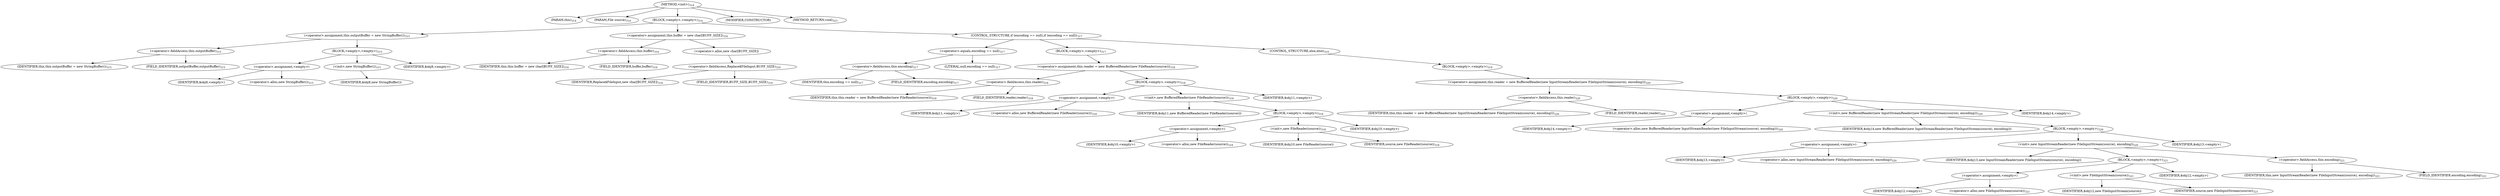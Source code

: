 digraph "&lt;init&gt;" {  
"714" [label = <(METHOD,&lt;init&gt;)<SUB>314</SUB>> ]
"715" [label = <(PARAM,this)<SUB>314</SUB>> ]
"716" [label = <(PARAM,File source)<SUB>314</SUB>> ]
"717" [label = <(BLOCK,&lt;empty&gt;,&lt;empty&gt;)<SUB>314</SUB>> ]
"718" [label = <(&lt;operator&gt;.assignment,this.outputBuffer = new StringBuffer())<SUB>315</SUB>> ]
"719" [label = <(&lt;operator&gt;.fieldAccess,this.outputBuffer)<SUB>315</SUB>> ]
"720" [label = <(IDENTIFIER,this,this.outputBuffer = new StringBuffer())<SUB>315</SUB>> ]
"721" [label = <(FIELD_IDENTIFIER,outputBuffer,outputBuffer)<SUB>315</SUB>> ]
"722" [label = <(BLOCK,&lt;empty&gt;,&lt;empty&gt;)<SUB>315</SUB>> ]
"723" [label = <(&lt;operator&gt;.assignment,&lt;empty&gt;)> ]
"724" [label = <(IDENTIFIER,$obj9,&lt;empty&gt;)> ]
"725" [label = <(&lt;operator&gt;.alloc,new StringBuffer())<SUB>315</SUB>> ]
"726" [label = <(&lt;init&gt;,new StringBuffer())<SUB>315</SUB>> ]
"727" [label = <(IDENTIFIER,$obj9,new StringBuffer())> ]
"728" [label = <(IDENTIFIER,$obj9,&lt;empty&gt;)> ]
"729" [label = <(&lt;operator&gt;.assignment,this.buffer = new char[BUFF_SIZE])<SUB>316</SUB>> ]
"730" [label = <(&lt;operator&gt;.fieldAccess,this.buffer)<SUB>316</SUB>> ]
"731" [label = <(IDENTIFIER,this,this.buffer = new char[BUFF_SIZE])<SUB>316</SUB>> ]
"732" [label = <(FIELD_IDENTIFIER,buffer,buffer)<SUB>316</SUB>> ]
"733" [label = <(&lt;operator&gt;.alloc,new char[BUFF_SIZE])> ]
"734" [label = <(&lt;operator&gt;.fieldAccess,Replace$FileInput.BUFF_SIZE)<SUB>316</SUB>> ]
"735" [label = <(IDENTIFIER,Replace$FileInput,new char[BUFF_SIZE])<SUB>316</SUB>> ]
"736" [label = <(FIELD_IDENTIFIER,BUFF_SIZE,BUFF_SIZE)<SUB>316</SUB>> ]
"737" [label = <(CONTROL_STRUCTURE,if (encoding == null),if (encoding == null))<SUB>317</SUB>> ]
"738" [label = <(&lt;operator&gt;.equals,encoding == null)<SUB>317</SUB>> ]
"739" [label = <(&lt;operator&gt;.fieldAccess,this.encoding)<SUB>317</SUB>> ]
"740" [label = <(IDENTIFIER,this,encoding == null)<SUB>317</SUB>> ]
"741" [label = <(FIELD_IDENTIFIER,encoding,encoding)<SUB>317</SUB>> ]
"742" [label = <(LITERAL,null,encoding == null)<SUB>317</SUB>> ]
"743" [label = <(BLOCK,&lt;empty&gt;,&lt;empty&gt;)<SUB>317</SUB>> ]
"744" [label = <(&lt;operator&gt;.assignment,this.reader = new BufferedReader(new FileReader(source)))<SUB>318</SUB>> ]
"745" [label = <(&lt;operator&gt;.fieldAccess,this.reader)<SUB>318</SUB>> ]
"746" [label = <(IDENTIFIER,this,this.reader = new BufferedReader(new FileReader(source)))<SUB>318</SUB>> ]
"747" [label = <(FIELD_IDENTIFIER,reader,reader)<SUB>318</SUB>> ]
"748" [label = <(BLOCK,&lt;empty&gt;,&lt;empty&gt;)<SUB>318</SUB>> ]
"749" [label = <(&lt;operator&gt;.assignment,&lt;empty&gt;)> ]
"750" [label = <(IDENTIFIER,$obj11,&lt;empty&gt;)> ]
"751" [label = <(&lt;operator&gt;.alloc,new BufferedReader(new FileReader(source)))<SUB>318</SUB>> ]
"752" [label = <(&lt;init&gt;,new BufferedReader(new FileReader(source)))<SUB>318</SUB>> ]
"753" [label = <(IDENTIFIER,$obj11,new BufferedReader(new FileReader(source)))> ]
"754" [label = <(BLOCK,&lt;empty&gt;,&lt;empty&gt;)<SUB>318</SUB>> ]
"755" [label = <(&lt;operator&gt;.assignment,&lt;empty&gt;)> ]
"756" [label = <(IDENTIFIER,$obj10,&lt;empty&gt;)> ]
"757" [label = <(&lt;operator&gt;.alloc,new FileReader(source))<SUB>318</SUB>> ]
"758" [label = <(&lt;init&gt;,new FileReader(source))<SUB>318</SUB>> ]
"759" [label = <(IDENTIFIER,$obj10,new FileReader(source))> ]
"760" [label = <(IDENTIFIER,source,new FileReader(source))<SUB>318</SUB>> ]
"761" [label = <(IDENTIFIER,$obj10,&lt;empty&gt;)> ]
"762" [label = <(IDENTIFIER,$obj11,&lt;empty&gt;)> ]
"763" [label = <(CONTROL_STRUCTURE,else,else)<SUB>319</SUB>> ]
"764" [label = <(BLOCK,&lt;empty&gt;,&lt;empty&gt;)<SUB>319</SUB>> ]
"765" [label = <(&lt;operator&gt;.assignment,this.reader = new BufferedReader(new InputStreamReader(new FileInputStream(source), encoding)))<SUB>320</SUB>> ]
"766" [label = <(&lt;operator&gt;.fieldAccess,this.reader)<SUB>320</SUB>> ]
"767" [label = <(IDENTIFIER,this,this.reader = new BufferedReader(new InputStreamReader(new FileInputStream(source), encoding)))<SUB>320</SUB>> ]
"768" [label = <(FIELD_IDENTIFIER,reader,reader)<SUB>320</SUB>> ]
"769" [label = <(BLOCK,&lt;empty&gt;,&lt;empty&gt;)<SUB>320</SUB>> ]
"770" [label = <(&lt;operator&gt;.assignment,&lt;empty&gt;)> ]
"771" [label = <(IDENTIFIER,$obj14,&lt;empty&gt;)> ]
"772" [label = <(&lt;operator&gt;.alloc,new BufferedReader(new InputStreamReader(new FileInputStream(source), encoding)))<SUB>320</SUB>> ]
"773" [label = <(&lt;init&gt;,new BufferedReader(new InputStreamReader(new FileInputStream(source), encoding)))<SUB>320</SUB>> ]
"774" [label = <(IDENTIFIER,$obj14,new BufferedReader(new InputStreamReader(new FileInputStream(source), encoding)))> ]
"775" [label = <(BLOCK,&lt;empty&gt;,&lt;empty&gt;)<SUB>320</SUB>> ]
"776" [label = <(&lt;operator&gt;.assignment,&lt;empty&gt;)> ]
"777" [label = <(IDENTIFIER,$obj13,&lt;empty&gt;)> ]
"778" [label = <(&lt;operator&gt;.alloc,new InputStreamReader(new FileInputStream(source), encoding))<SUB>320</SUB>> ]
"779" [label = <(&lt;init&gt;,new InputStreamReader(new FileInputStream(source), encoding))<SUB>320</SUB>> ]
"780" [label = <(IDENTIFIER,$obj13,new InputStreamReader(new FileInputStream(source), encoding))> ]
"781" [label = <(BLOCK,&lt;empty&gt;,&lt;empty&gt;)<SUB>321</SUB>> ]
"782" [label = <(&lt;operator&gt;.assignment,&lt;empty&gt;)> ]
"783" [label = <(IDENTIFIER,$obj12,&lt;empty&gt;)> ]
"784" [label = <(&lt;operator&gt;.alloc,new FileInputStream(source))<SUB>321</SUB>> ]
"785" [label = <(&lt;init&gt;,new FileInputStream(source))<SUB>321</SUB>> ]
"786" [label = <(IDENTIFIER,$obj12,new FileInputStream(source))> ]
"787" [label = <(IDENTIFIER,source,new FileInputStream(source))<SUB>321</SUB>> ]
"788" [label = <(IDENTIFIER,$obj12,&lt;empty&gt;)> ]
"789" [label = <(&lt;operator&gt;.fieldAccess,this.encoding)<SUB>321</SUB>> ]
"790" [label = <(IDENTIFIER,this,new InputStreamReader(new FileInputStream(source), encoding))<SUB>321</SUB>> ]
"791" [label = <(FIELD_IDENTIFIER,encoding,encoding)<SUB>321</SUB>> ]
"792" [label = <(IDENTIFIER,$obj13,&lt;empty&gt;)> ]
"793" [label = <(IDENTIFIER,$obj14,&lt;empty&gt;)> ]
"794" [label = <(MODIFIER,CONSTRUCTOR)> ]
"795" [label = <(METHOD_RETURN,void)<SUB>323</SUB>> ]
  "714" -> "715" 
  "714" -> "716" 
  "714" -> "717" 
  "714" -> "794" 
  "714" -> "795" 
  "717" -> "718" 
  "717" -> "729" 
  "717" -> "737" 
  "718" -> "719" 
  "718" -> "722" 
  "719" -> "720" 
  "719" -> "721" 
  "722" -> "723" 
  "722" -> "726" 
  "722" -> "728" 
  "723" -> "724" 
  "723" -> "725" 
  "726" -> "727" 
  "729" -> "730" 
  "729" -> "733" 
  "730" -> "731" 
  "730" -> "732" 
  "733" -> "734" 
  "734" -> "735" 
  "734" -> "736" 
  "737" -> "738" 
  "737" -> "743" 
  "737" -> "763" 
  "738" -> "739" 
  "738" -> "742" 
  "739" -> "740" 
  "739" -> "741" 
  "743" -> "744" 
  "744" -> "745" 
  "744" -> "748" 
  "745" -> "746" 
  "745" -> "747" 
  "748" -> "749" 
  "748" -> "752" 
  "748" -> "762" 
  "749" -> "750" 
  "749" -> "751" 
  "752" -> "753" 
  "752" -> "754" 
  "754" -> "755" 
  "754" -> "758" 
  "754" -> "761" 
  "755" -> "756" 
  "755" -> "757" 
  "758" -> "759" 
  "758" -> "760" 
  "763" -> "764" 
  "764" -> "765" 
  "765" -> "766" 
  "765" -> "769" 
  "766" -> "767" 
  "766" -> "768" 
  "769" -> "770" 
  "769" -> "773" 
  "769" -> "793" 
  "770" -> "771" 
  "770" -> "772" 
  "773" -> "774" 
  "773" -> "775" 
  "775" -> "776" 
  "775" -> "779" 
  "775" -> "792" 
  "776" -> "777" 
  "776" -> "778" 
  "779" -> "780" 
  "779" -> "781" 
  "779" -> "789" 
  "781" -> "782" 
  "781" -> "785" 
  "781" -> "788" 
  "782" -> "783" 
  "782" -> "784" 
  "785" -> "786" 
  "785" -> "787" 
  "789" -> "790" 
  "789" -> "791" 
}
